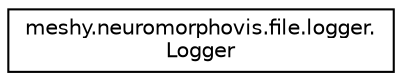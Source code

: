 digraph "Graphical Class Hierarchy"
{
  edge [fontname="Helvetica",fontsize="10",labelfontname="Helvetica",labelfontsize="10"];
  node [fontname="Helvetica",fontsize="10",shape=record];
  rankdir="LR";
  Node1 [label="meshy.neuromorphovis.file.logger.\lLogger",height=0.2,width=0.4,color="black", fillcolor="white", style="filled",URL="$classmeshy_1_1neuromorphovis_1_1file_1_1logger_1_1Logger.html"];
}
